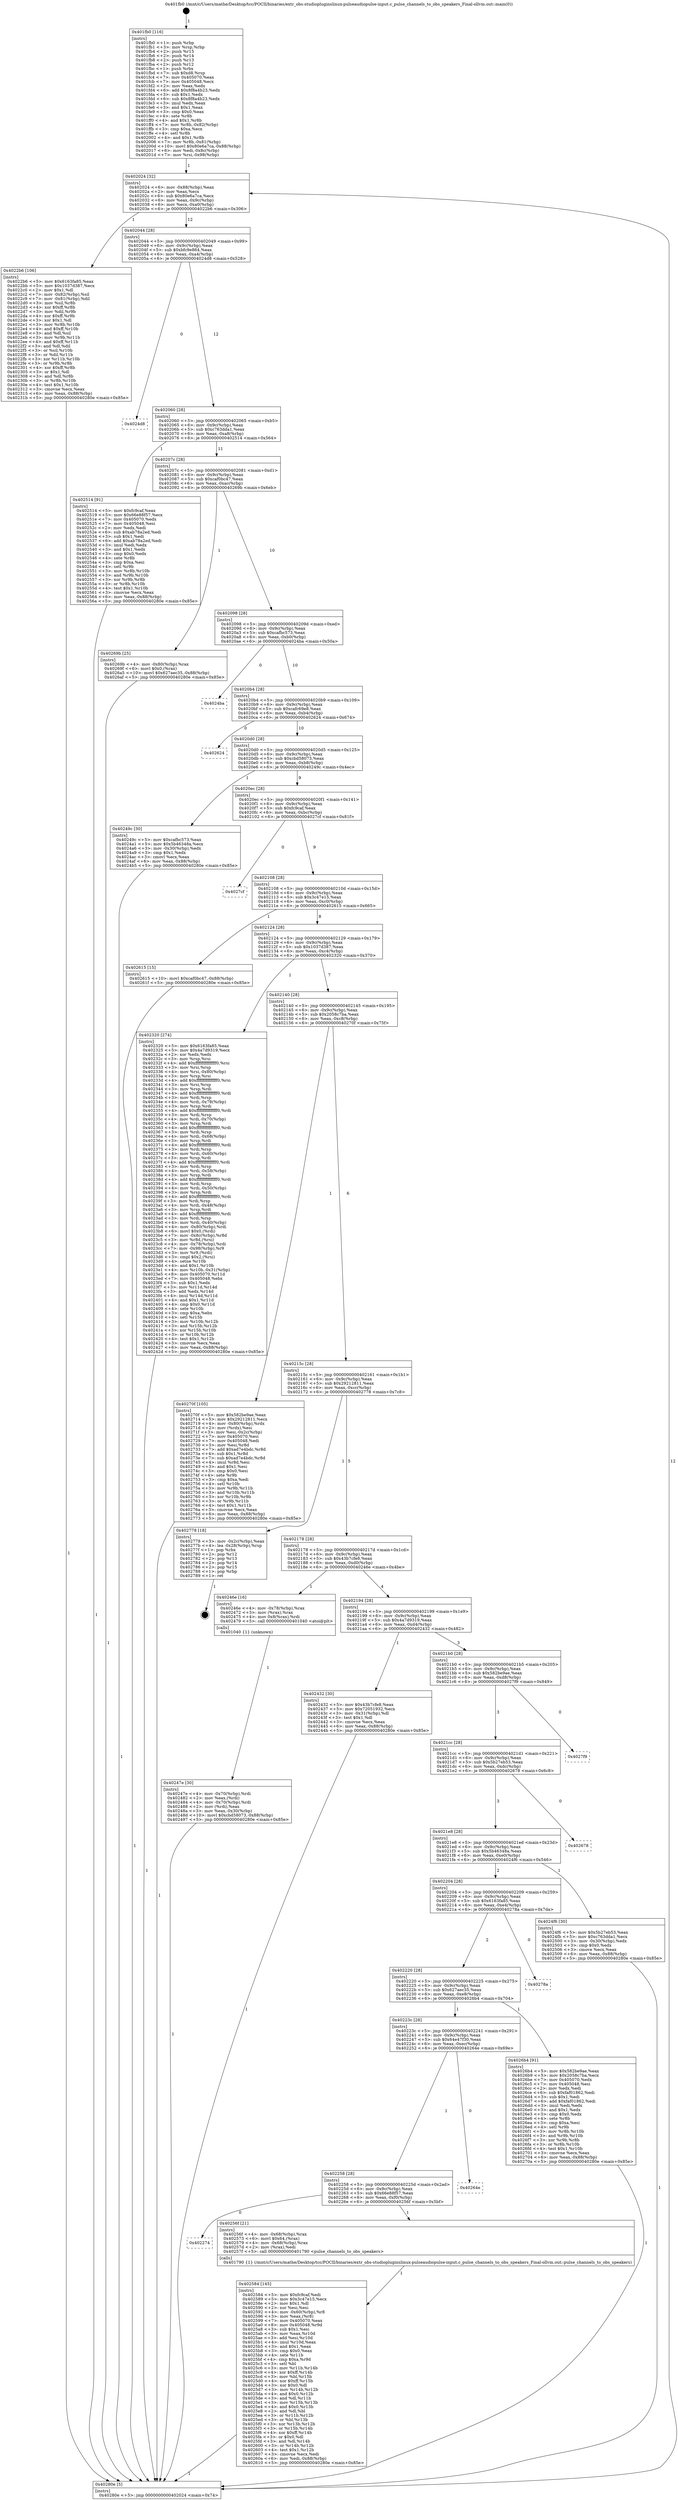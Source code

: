 digraph "0x401fb0" {
  label = "0x401fb0 (/mnt/c/Users/mathe/Desktop/tcc/POCII/binaries/extr_obs-studiopluginslinux-pulseaudiopulse-input.c_pulse_channels_to_obs_speakers_Final-ollvm.out::main(0))"
  labelloc = "t"
  node[shape=record]

  Entry [label="",width=0.3,height=0.3,shape=circle,fillcolor=black,style=filled]
  "0x402024" [label="{
     0x402024 [32]\l
     | [instrs]\l
     &nbsp;&nbsp;0x402024 \<+6\>: mov -0x88(%rbp),%eax\l
     &nbsp;&nbsp;0x40202a \<+2\>: mov %eax,%ecx\l
     &nbsp;&nbsp;0x40202c \<+6\>: sub $0x80e6a7ca,%ecx\l
     &nbsp;&nbsp;0x402032 \<+6\>: mov %eax,-0x9c(%rbp)\l
     &nbsp;&nbsp;0x402038 \<+6\>: mov %ecx,-0xa0(%rbp)\l
     &nbsp;&nbsp;0x40203e \<+6\>: je 00000000004022b6 \<main+0x306\>\l
  }"]
  "0x4022b6" [label="{
     0x4022b6 [106]\l
     | [instrs]\l
     &nbsp;&nbsp;0x4022b6 \<+5\>: mov $0x6163fa85,%eax\l
     &nbsp;&nbsp;0x4022bb \<+5\>: mov $0x1037d387,%ecx\l
     &nbsp;&nbsp;0x4022c0 \<+2\>: mov $0x1,%dl\l
     &nbsp;&nbsp;0x4022c2 \<+7\>: mov -0x82(%rbp),%sil\l
     &nbsp;&nbsp;0x4022c9 \<+7\>: mov -0x81(%rbp),%dil\l
     &nbsp;&nbsp;0x4022d0 \<+3\>: mov %sil,%r8b\l
     &nbsp;&nbsp;0x4022d3 \<+4\>: xor $0xff,%r8b\l
     &nbsp;&nbsp;0x4022d7 \<+3\>: mov %dil,%r9b\l
     &nbsp;&nbsp;0x4022da \<+4\>: xor $0xff,%r9b\l
     &nbsp;&nbsp;0x4022de \<+3\>: xor $0x1,%dl\l
     &nbsp;&nbsp;0x4022e1 \<+3\>: mov %r8b,%r10b\l
     &nbsp;&nbsp;0x4022e4 \<+4\>: and $0xff,%r10b\l
     &nbsp;&nbsp;0x4022e8 \<+3\>: and %dl,%sil\l
     &nbsp;&nbsp;0x4022eb \<+3\>: mov %r9b,%r11b\l
     &nbsp;&nbsp;0x4022ee \<+4\>: and $0xff,%r11b\l
     &nbsp;&nbsp;0x4022f2 \<+3\>: and %dl,%dil\l
     &nbsp;&nbsp;0x4022f5 \<+3\>: or %sil,%r10b\l
     &nbsp;&nbsp;0x4022f8 \<+3\>: or %dil,%r11b\l
     &nbsp;&nbsp;0x4022fb \<+3\>: xor %r11b,%r10b\l
     &nbsp;&nbsp;0x4022fe \<+3\>: or %r9b,%r8b\l
     &nbsp;&nbsp;0x402301 \<+4\>: xor $0xff,%r8b\l
     &nbsp;&nbsp;0x402305 \<+3\>: or $0x1,%dl\l
     &nbsp;&nbsp;0x402308 \<+3\>: and %dl,%r8b\l
     &nbsp;&nbsp;0x40230b \<+3\>: or %r8b,%r10b\l
     &nbsp;&nbsp;0x40230e \<+4\>: test $0x1,%r10b\l
     &nbsp;&nbsp;0x402312 \<+3\>: cmovne %ecx,%eax\l
     &nbsp;&nbsp;0x402315 \<+6\>: mov %eax,-0x88(%rbp)\l
     &nbsp;&nbsp;0x40231b \<+5\>: jmp 000000000040280e \<main+0x85e\>\l
  }"]
  "0x402044" [label="{
     0x402044 [28]\l
     | [instrs]\l
     &nbsp;&nbsp;0x402044 \<+5\>: jmp 0000000000402049 \<main+0x99\>\l
     &nbsp;&nbsp;0x402049 \<+6\>: mov -0x9c(%rbp),%eax\l
     &nbsp;&nbsp;0x40204f \<+5\>: sub $0xbfc9e864,%eax\l
     &nbsp;&nbsp;0x402054 \<+6\>: mov %eax,-0xa4(%rbp)\l
     &nbsp;&nbsp;0x40205a \<+6\>: je 00000000004024d8 \<main+0x528\>\l
  }"]
  "0x40280e" [label="{
     0x40280e [5]\l
     | [instrs]\l
     &nbsp;&nbsp;0x40280e \<+5\>: jmp 0000000000402024 \<main+0x74\>\l
  }"]
  "0x401fb0" [label="{
     0x401fb0 [116]\l
     | [instrs]\l
     &nbsp;&nbsp;0x401fb0 \<+1\>: push %rbp\l
     &nbsp;&nbsp;0x401fb1 \<+3\>: mov %rsp,%rbp\l
     &nbsp;&nbsp;0x401fb4 \<+2\>: push %r15\l
     &nbsp;&nbsp;0x401fb6 \<+2\>: push %r14\l
     &nbsp;&nbsp;0x401fb8 \<+2\>: push %r13\l
     &nbsp;&nbsp;0x401fba \<+2\>: push %r12\l
     &nbsp;&nbsp;0x401fbc \<+1\>: push %rbx\l
     &nbsp;&nbsp;0x401fbd \<+7\>: sub $0xd8,%rsp\l
     &nbsp;&nbsp;0x401fc4 \<+7\>: mov 0x405070,%eax\l
     &nbsp;&nbsp;0x401fcb \<+7\>: mov 0x405048,%ecx\l
     &nbsp;&nbsp;0x401fd2 \<+2\>: mov %eax,%edx\l
     &nbsp;&nbsp;0x401fd4 \<+6\>: add $0x8f8a4b23,%edx\l
     &nbsp;&nbsp;0x401fda \<+3\>: sub $0x1,%edx\l
     &nbsp;&nbsp;0x401fdd \<+6\>: sub $0x8f8a4b23,%edx\l
     &nbsp;&nbsp;0x401fe3 \<+3\>: imul %edx,%eax\l
     &nbsp;&nbsp;0x401fe6 \<+3\>: and $0x1,%eax\l
     &nbsp;&nbsp;0x401fe9 \<+3\>: cmp $0x0,%eax\l
     &nbsp;&nbsp;0x401fec \<+4\>: sete %r8b\l
     &nbsp;&nbsp;0x401ff0 \<+4\>: and $0x1,%r8b\l
     &nbsp;&nbsp;0x401ff4 \<+7\>: mov %r8b,-0x82(%rbp)\l
     &nbsp;&nbsp;0x401ffb \<+3\>: cmp $0xa,%ecx\l
     &nbsp;&nbsp;0x401ffe \<+4\>: setl %r8b\l
     &nbsp;&nbsp;0x402002 \<+4\>: and $0x1,%r8b\l
     &nbsp;&nbsp;0x402006 \<+7\>: mov %r8b,-0x81(%rbp)\l
     &nbsp;&nbsp;0x40200d \<+10\>: movl $0x80e6a7ca,-0x88(%rbp)\l
     &nbsp;&nbsp;0x402017 \<+6\>: mov %edi,-0x8c(%rbp)\l
     &nbsp;&nbsp;0x40201d \<+7\>: mov %rsi,-0x98(%rbp)\l
  }"]
  Exit [label="",width=0.3,height=0.3,shape=circle,fillcolor=black,style=filled,peripheries=2]
  "0x4024d8" [label="{
     0x4024d8\l
  }", style=dashed]
  "0x402060" [label="{
     0x402060 [28]\l
     | [instrs]\l
     &nbsp;&nbsp;0x402060 \<+5\>: jmp 0000000000402065 \<main+0xb5\>\l
     &nbsp;&nbsp;0x402065 \<+6\>: mov -0x9c(%rbp),%eax\l
     &nbsp;&nbsp;0x40206b \<+5\>: sub $0xc763dda1,%eax\l
     &nbsp;&nbsp;0x402070 \<+6\>: mov %eax,-0xa8(%rbp)\l
     &nbsp;&nbsp;0x402076 \<+6\>: je 0000000000402514 \<main+0x564\>\l
  }"]
  "0x402584" [label="{
     0x402584 [145]\l
     | [instrs]\l
     &nbsp;&nbsp;0x402584 \<+5\>: mov $0xfc9caf,%edi\l
     &nbsp;&nbsp;0x402589 \<+5\>: mov $0x3c47e15,%ecx\l
     &nbsp;&nbsp;0x40258e \<+2\>: mov $0x1,%dl\l
     &nbsp;&nbsp;0x402590 \<+2\>: xor %esi,%esi\l
     &nbsp;&nbsp;0x402592 \<+4\>: mov -0x60(%rbp),%r8\l
     &nbsp;&nbsp;0x402596 \<+3\>: mov %eax,(%r8)\l
     &nbsp;&nbsp;0x402599 \<+7\>: mov 0x405070,%eax\l
     &nbsp;&nbsp;0x4025a0 \<+8\>: mov 0x405048,%r9d\l
     &nbsp;&nbsp;0x4025a8 \<+3\>: sub $0x1,%esi\l
     &nbsp;&nbsp;0x4025ab \<+3\>: mov %eax,%r10d\l
     &nbsp;&nbsp;0x4025ae \<+3\>: add %esi,%r10d\l
     &nbsp;&nbsp;0x4025b1 \<+4\>: imul %r10d,%eax\l
     &nbsp;&nbsp;0x4025b5 \<+3\>: and $0x1,%eax\l
     &nbsp;&nbsp;0x4025b8 \<+3\>: cmp $0x0,%eax\l
     &nbsp;&nbsp;0x4025bb \<+4\>: sete %r11b\l
     &nbsp;&nbsp;0x4025bf \<+4\>: cmp $0xa,%r9d\l
     &nbsp;&nbsp;0x4025c3 \<+3\>: setl %bl\l
     &nbsp;&nbsp;0x4025c6 \<+3\>: mov %r11b,%r14b\l
     &nbsp;&nbsp;0x4025c9 \<+4\>: xor $0xff,%r14b\l
     &nbsp;&nbsp;0x4025cd \<+3\>: mov %bl,%r15b\l
     &nbsp;&nbsp;0x4025d0 \<+4\>: xor $0xff,%r15b\l
     &nbsp;&nbsp;0x4025d4 \<+3\>: xor $0x0,%dl\l
     &nbsp;&nbsp;0x4025d7 \<+3\>: mov %r14b,%r12b\l
     &nbsp;&nbsp;0x4025da \<+4\>: and $0x0,%r12b\l
     &nbsp;&nbsp;0x4025de \<+3\>: and %dl,%r11b\l
     &nbsp;&nbsp;0x4025e1 \<+3\>: mov %r15b,%r13b\l
     &nbsp;&nbsp;0x4025e4 \<+4\>: and $0x0,%r13b\l
     &nbsp;&nbsp;0x4025e8 \<+2\>: and %dl,%bl\l
     &nbsp;&nbsp;0x4025ea \<+3\>: or %r11b,%r12b\l
     &nbsp;&nbsp;0x4025ed \<+3\>: or %bl,%r13b\l
     &nbsp;&nbsp;0x4025f0 \<+3\>: xor %r13b,%r12b\l
     &nbsp;&nbsp;0x4025f3 \<+3\>: or %r15b,%r14b\l
     &nbsp;&nbsp;0x4025f6 \<+4\>: xor $0xff,%r14b\l
     &nbsp;&nbsp;0x4025fa \<+3\>: or $0x0,%dl\l
     &nbsp;&nbsp;0x4025fd \<+3\>: and %dl,%r14b\l
     &nbsp;&nbsp;0x402600 \<+3\>: or %r14b,%r12b\l
     &nbsp;&nbsp;0x402603 \<+4\>: test $0x1,%r12b\l
     &nbsp;&nbsp;0x402607 \<+3\>: cmovne %ecx,%edi\l
     &nbsp;&nbsp;0x40260a \<+6\>: mov %edi,-0x88(%rbp)\l
     &nbsp;&nbsp;0x402610 \<+5\>: jmp 000000000040280e \<main+0x85e\>\l
  }"]
  "0x402514" [label="{
     0x402514 [91]\l
     | [instrs]\l
     &nbsp;&nbsp;0x402514 \<+5\>: mov $0xfc9caf,%eax\l
     &nbsp;&nbsp;0x402519 \<+5\>: mov $0x66e88f57,%ecx\l
     &nbsp;&nbsp;0x40251e \<+7\>: mov 0x405070,%edx\l
     &nbsp;&nbsp;0x402525 \<+7\>: mov 0x405048,%esi\l
     &nbsp;&nbsp;0x40252c \<+2\>: mov %edx,%edi\l
     &nbsp;&nbsp;0x40252e \<+6\>: sub $0xab78a2ed,%edi\l
     &nbsp;&nbsp;0x402534 \<+3\>: sub $0x1,%edi\l
     &nbsp;&nbsp;0x402537 \<+6\>: add $0xab78a2ed,%edi\l
     &nbsp;&nbsp;0x40253d \<+3\>: imul %edi,%edx\l
     &nbsp;&nbsp;0x402540 \<+3\>: and $0x1,%edx\l
     &nbsp;&nbsp;0x402543 \<+3\>: cmp $0x0,%edx\l
     &nbsp;&nbsp;0x402546 \<+4\>: sete %r8b\l
     &nbsp;&nbsp;0x40254a \<+3\>: cmp $0xa,%esi\l
     &nbsp;&nbsp;0x40254d \<+4\>: setl %r9b\l
     &nbsp;&nbsp;0x402551 \<+3\>: mov %r8b,%r10b\l
     &nbsp;&nbsp;0x402554 \<+3\>: and %r9b,%r10b\l
     &nbsp;&nbsp;0x402557 \<+3\>: xor %r9b,%r8b\l
     &nbsp;&nbsp;0x40255a \<+3\>: or %r8b,%r10b\l
     &nbsp;&nbsp;0x40255d \<+4\>: test $0x1,%r10b\l
     &nbsp;&nbsp;0x402561 \<+3\>: cmovne %ecx,%eax\l
     &nbsp;&nbsp;0x402564 \<+6\>: mov %eax,-0x88(%rbp)\l
     &nbsp;&nbsp;0x40256a \<+5\>: jmp 000000000040280e \<main+0x85e\>\l
  }"]
  "0x40207c" [label="{
     0x40207c [28]\l
     | [instrs]\l
     &nbsp;&nbsp;0x40207c \<+5\>: jmp 0000000000402081 \<main+0xd1\>\l
     &nbsp;&nbsp;0x402081 \<+6\>: mov -0x9c(%rbp),%eax\l
     &nbsp;&nbsp;0x402087 \<+5\>: sub $0xcaf0bc47,%eax\l
     &nbsp;&nbsp;0x40208c \<+6\>: mov %eax,-0xac(%rbp)\l
     &nbsp;&nbsp;0x402092 \<+6\>: je 000000000040269b \<main+0x6eb\>\l
  }"]
  "0x402274" [label="{
     0x402274\l
  }", style=dashed]
  "0x40269b" [label="{
     0x40269b [25]\l
     | [instrs]\l
     &nbsp;&nbsp;0x40269b \<+4\>: mov -0x80(%rbp),%rax\l
     &nbsp;&nbsp;0x40269f \<+6\>: movl $0x0,(%rax)\l
     &nbsp;&nbsp;0x4026a5 \<+10\>: movl $0x627aec35,-0x88(%rbp)\l
     &nbsp;&nbsp;0x4026af \<+5\>: jmp 000000000040280e \<main+0x85e\>\l
  }"]
  "0x402098" [label="{
     0x402098 [28]\l
     | [instrs]\l
     &nbsp;&nbsp;0x402098 \<+5\>: jmp 000000000040209d \<main+0xed\>\l
     &nbsp;&nbsp;0x40209d \<+6\>: mov -0x9c(%rbp),%eax\l
     &nbsp;&nbsp;0x4020a3 \<+5\>: sub $0xcafbc573,%eax\l
     &nbsp;&nbsp;0x4020a8 \<+6\>: mov %eax,-0xb0(%rbp)\l
     &nbsp;&nbsp;0x4020ae \<+6\>: je 00000000004024ba \<main+0x50a\>\l
  }"]
  "0x40256f" [label="{
     0x40256f [21]\l
     | [instrs]\l
     &nbsp;&nbsp;0x40256f \<+4\>: mov -0x68(%rbp),%rax\l
     &nbsp;&nbsp;0x402573 \<+6\>: movl $0x64,(%rax)\l
     &nbsp;&nbsp;0x402579 \<+4\>: mov -0x68(%rbp),%rax\l
     &nbsp;&nbsp;0x40257d \<+2\>: mov (%rax),%edi\l
     &nbsp;&nbsp;0x40257f \<+5\>: call 0000000000401790 \<pulse_channels_to_obs_speakers\>\l
     | [calls]\l
     &nbsp;&nbsp;0x401790 \{1\} (/mnt/c/Users/mathe/Desktop/tcc/POCII/binaries/extr_obs-studiopluginslinux-pulseaudiopulse-input.c_pulse_channels_to_obs_speakers_Final-ollvm.out::pulse_channels_to_obs_speakers)\l
  }"]
  "0x4024ba" [label="{
     0x4024ba\l
  }", style=dashed]
  "0x4020b4" [label="{
     0x4020b4 [28]\l
     | [instrs]\l
     &nbsp;&nbsp;0x4020b4 \<+5\>: jmp 00000000004020b9 \<main+0x109\>\l
     &nbsp;&nbsp;0x4020b9 \<+6\>: mov -0x9c(%rbp),%eax\l
     &nbsp;&nbsp;0x4020bf \<+5\>: sub $0xcafc69e8,%eax\l
     &nbsp;&nbsp;0x4020c4 \<+6\>: mov %eax,-0xb4(%rbp)\l
     &nbsp;&nbsp;0x4020ca \<+6\>: je 0000000000402624 \<main+0x674\>\l
  }"]
  "0x402258" [label="{
     0x402258 [28]\l
     | [instrs]\l
     &nbsp;&nbsp;0x402258 \<+5\>: jmp 000000000040225d \<main+0x2ad\>\l
     &nbsp;&nbsp;0x40225d \<+6\>: mov -0x9c(%rbp),%eax\l
     &nbsp;&nbsp;0x402263 \<+5\>: sub $0x66e88f57,%eax\l
     &nbsp;&nbsp;0x402268 \<+6\>: mov %eax,-0xf0(%rbp)\l
     &nbsp;&nbsp;0x40226e \<+6\>: je 000000000040256f \<main+0x5bf\>\l
  }"]
  "0x402624" [label="{
     0x402624\l
  }", style=dashed]
  "0x4020d0" [label="{
     0x4020d0 [28]\l
     | [instrs]\l
     &nbsp;&nbsp;0x4020d0 \<+5\>: jmp 00000000004020d5 \<main+0x125\>\l
     &nbsp;&nbsp;0x4020d5 \<+6\>: mov -0x9c(%rbp),%eax\l
     &nbsp;&nbsp;0x4020db \<+5\>: sub $0xcbd58073,%eax\l
     &nbsp;&nbsp;0x4020e0 \<+6\>: mov %eax,-0xb8(%rbp)\l
     &nbsp;&nbsp;0x4020e6 \<+6\>: je 000000000040249c \<main+0x4ec\>\l
  }"]
  "0x40264e" [label="{
     0x40264e\l
  }", style=dashed]
  "0x40249c" [label="{
     0x40249c [30]\l
     | [instrs]\l
     &nbsp;&nbsp;0x40249c \<+5\>: mov $0xcafbc573,%eax\l
     &nbsp;&nbsp;0x4024a1 \<+5\>: mov $0x5b46348a,%ecx\l
     &nbsp;&nbsp;0x4024a6 \<+3\>: mov -0x30(%rbp),%edx\l
     &nbsp;&nbsp;0x4024a9 \<+3\>: cmp $0x1,%edx\l
     &nbsp;&nbsp;0x4024ac \<+3\>: cmovl %ecx,%eax\l
     &nbsp;&nbsp;0x4024af \<+6\>: mov %eax,-0x88(%rbp)\l
     &nbsp;&nbsp;0x4024b5 \<+5\>: jmp 000000000040280e \<main+0x85e\>\l
  }"]
  "0x4020ec" [label="{
     0x4020ec [28]\l
     | [instrs]\l
     &nbsp;&nbsp;0x4020ec \<+5\>: jmp 00000000004020f1 \<main+0x141\>\l
     &nbsp;&nbsp;0x4020f1 \<+6\>: mov -0x9c(%rbp),%eax\l
     &nbsp;&nbsp;0x4020f7 \<+5\>: sub $0xfc9caf,%eax\l
     &nbsp;&nbsp;0x4020fc \<+6\>: mov %eax,-0xbc(%rbp)\l
     &nbsp;&nbsp;0x402102 \<+6\>: je 00000000004027cf \<main+0x81f\>\l
  }"]
  "0x40223c" [label="{
     0x40223c [28]\l
     | [instrs]\l
     &nbsp;&nbsp;0x40223c \<+5\>: jmp 0000000000402241 \<main+0x291\>\l
     &nbsp;&nbsp;0x402241 \<+6\>: mov -0x9c(%rbp),%eax\l
     &nbsp;&nbsp;0x402247 \<+5\>: sub $0x64e47f30,%eax\l
     &nbsp;&nbsp;0x40224c \<+6\>: mov %eax,-0xec(%rbp)\l
     &nbsp;&nbsp;0x402252 \<+6\>: je 000000000040264e \<main+0x69e\>\l
  }"]
  "0x4027cf" [label="{
     0x4027cf\l
  }", style=dashed]
  "0x402108" [label="{
     0x402108 [28]\l
     | [instrs]\l
     &nbsp;&nbsp;0x402108 \<+5\>: jmp 000000000040210d \<main+0x15d\>\l
     &nbsp;&nbsp;0x40210d \<+6\>: mov -0x9c(%rbp),%eax\l
     &nbsp;&nbsp;0x402113 \<+5\>: sub $0x3c47e15,%eax\l
     &nbsp;&nbsp;0x402118 \<+6\>: mov %eax,-0xc0(%rbp)\l
     &nbsp;&nbsp;0x40211e \<+6\>: je 0000000000402615 \<main+0x665\>\l
  }"]
  "0x4026b4" [label="{
     0x4026b4 [91]\l
     | [instrs]\l
     &nbsp;&nbsp;0x4026b4 \<+5\>: mov $0x582be9ae,%eax\l
     &nbsp;&nbsp;0x4026b9 \<+5\>: mov $0x2058c7ba,%ecx\l
     &nbsp;&nbsp;0x4026be \<+7\>: mov 0x405070,%edx\l
     &nbsp;&nbsp;0x4026c5 \<+7\>: mov 0x405048,%esi\l
     &nbsp;&nbsp;0x4026cc \<+2\>: mov %edx,%edi\l
     &nbsp;&nbsp;0x4026ce \<+6\>: sub $0xfaf01862,%edi\l
     &nbsp;&nbsp;0x4026d4 \<+3\>: sub $0x1,%edi\l
     &nbsp;&nbsp;0x4026d7 \<+6\>: add $0xfaf01862,%edi\l
     &nbsp;&nbsp;0x4026dd \<+3\>: imul %edi,%edx\l
     &nbsp;&nbsp;0x4026e0 \<+3\>: and $0x1,%edx\l
     &nbsp;&nbsp;0x4026e3 \<+3\>: cmp $0x0,%edx\l
     &nbsp;&nbsp;0x4026e6 \<+4\>: sete %r8b\l
     &nbsp;&nbsp;0x4026ea \<+3\>: cmp $0xa,%esi\l
     &nbsp;&nbsp;0x4026ed \<+4\>: setl %r9b\l
     &nbsp;&nbsp;0x4026f1 \<+3\>: mov %r8b,%r10b\l
     &nbsp;&nbsp;0x4026f4 \<+3\>: and %r9b,%r10b\l
     &nbsp;&nbsp;0x4026f7 \<+3\>: xor %r9b,%r8b\l
     &nbsp;&nbsp;0x4026fa \<+3\>: or %r8b,%r10b\l
     &nbsp;&nbsp;0x4026fd \<+4\>: test $0x1,%r10b\l
     &nbsp;&nbsp;0x402701 \<+3\>: cmovne %ecx,%eax\l
     &nbsp;&nbsp;0x402704 \<+6\>: mov %eax,-0x88(%rbp)\l
     &nbsp;&nbsp;0x40270a \<+5\>: jmp 000000000040280e \<main+0x85e\>\l
  }"]
  "0x402615" [label="{
     0x402615 [15]\l
     | [instrs]\l
     &nbsp;&nbsp;0x402615 \<+10\>: movl $0xcaf0bc47,-0x88(%rbp)\l
     &nbsp;&nbsp;0x40261f \<+5\>: jmp 000000000040280e \<main+0x85e\>\l
  }"]
  "0x402124" [label="{
     0x402124 [28]\l
     | [instrs]\l
     &nbsp;&nbsp;0x402124 \<+5\>: jmp 0000000000402129 \<main+0x179\>\l
     &nbsp;&nbsp;0x402129 \<+6\>: mov -0x9c(%rbp),%eax\l
     &nbsp;&nbsp;0x40212f \<+5\>: sub $0x1037d387,%eax\l
     &nbsp;&nbsp;0x402134 \<+6\>: mov %eax,-0xc4(%rbp)\l
     &nbsp;&nbsp;0x40213a \<+6\>: je 0000000000402320 \<main+0x370\>\l
  }"]
  "0x402220" [label="{
     0x402220 [28]\l
     | [instrs]\l
     &nbsp;&nbsp;0x402220 \<+5\>: jmp 0000000000402225 \<main+0x275\>\l
     &nbsp;&nbsp;0x402225 \<+6\>: mov -0x9c(%rbp),%eax\l
     &nbsp;&nbsp;0x40222b \<+5\>: sub $0x627aec35,%eax\l
     &nbsp;&nbsp;0x402230 \<+6\>: mov %eax,-0xe8(%rbp)\l
     &nbsp;&nbsp;0x402236 \<+6\>: je 00000000004026b4 \<main+0x704\>\l
  }"]
  "0x402320" [label="{
     0x402320 [274]\l
     | [instrs]\l
     &nbsp;&nbsp;0x402320 \<+5\>: mov $0x6163fa85,%eax\l
     &nbsp;&nbsp;0x402325 \<+5\>: mov $0x4a7d9319,%ecx\l
     &nbsp;&nbsp;0x40232a \<+2\>: xor %edx,%edx\l
     &nbsp;&nbsp;0x40232c \<+3\>: mov %rsp,%rsi\l
     &nbsp;&nbsp;0x40232f \<+4\>: add $0xfffffffffffffff0,%rsi\l
     &nbsp;&nbsp;0x402333 \<+3\>: mov %rsi,%rsp\l
     &nbsp;&nbsp;0x402336 \<+4\>: mov %rsi,-0x80(%rbp)\l
     &nbsp;&nbsp;0x40233a \<+3\>: mov %rsp,%rsi\l
     &nbsp;&nbsp;0x40233d \<+4\>: add $0xfffffffffffffff0,%rsi\l
     &nbsp;&nbsp;0x402341 \<+3\>: mov %rsi,%rsp\l
     &nbsp;&nbsp;0x402344 \<+3\>: mov %rsp,%rdi\l
     &nbsp;&nbsp;0x402347 \<+4\>: add $0xfffffffffffffff0,%rdi\l
     &nbsp;&nbsp;0x40234b \<+3\>: mov %rdi,%rsp\l
     &nbsp;&nbsp;0x40234e \<+4\>: mov %rdi,-0x78(%rbp)\l
     &nbsp;&nbsp;0x402352 \<+3\>: mov %rsp,%rdi\l
     &nbsp;&nbsp;0x402355 \<+4\>: add $0xfffffffffffffff0,%rdi\l
     &nbsp;&nbsp;0x402359 \<+3\>: mov %rdi,%rsp\l
     &nbsp;&nbsp;0x40235c \<+4\>: mov %rdi,-0x70(%rbp)\l
     &nbsp;&nbsp;0x402360 \<+3\>: mov %rsp,%rdi\l
     &nbsp;&nbsp;0x402363 \<+4\>: add $0xfffffffffffffff0,%rdi\l
     &nbsp;&nbsp;0x402367 \<+3\>: mov %rdi,%rsp\l
     &nbsp;&nbsp;0x40236a \<+4\>: mov %rdi,-0x68(%rbp)\l
     &nbsp;&nbsp;0x40236e \<+3\>: mov %rsp,%rdi\l
     &nbsp;&nbsp;0x402371 \<+4\>: add $0xfffffffffffffff0,%rdi\l
     &nbsp;&nbsp;0x402375 \<+3\>: mov %rdi,%rsp\l
     &nbsp;&nbsp;0x402378 \<+4\>: mov %rdi,-0x60(%rbp)\l
     &nbsp;&nbsp;0x40237c \<+3\>: mov %rsp,%rdi\l
     &nbsp;&nbsp;0x40237f \<+4\>: add $0xfffffffffffffff0,%rdi\l
     &nbsp;&nbsp;0x402383 \<+3\>: mov %rdi,%rsp\l
     &nbsp;&nbsp;0x402386 \<+4\>: mov %rdi,-0x58(%rbp)\l
     &nbsp;&nbsp;0x40238a \<+3\>: mov %rsp,%rdi\l
     &nbsp;&nbsp;0x40238d \<+4\>: add $0xfffffffffffffff0,%rdi\l
     &nbsp;&nbsp;0x402391 \<+3\>: mov %rdi,%rsp\l
     &nbsp;&nbsp;0x402394 \<+4\>: mov %rdi,-0x50(%rbp)\l
     &nbsp;&nbsp;0x402398 \<+3\>: mov %rsp,%rdi\l
     &nbsp;&nbsp;0x40239b \<+4\>: add $0xfffffffffffffff0,%rdi\l
     &nbsp;&nbsp;0x40239f \<+3\>: mov %rdi,%rsp\l
     &nbsp;&nbsp;0x4023a2 \<+4\>: mov %rdi,-0x48(%rbp)\l
     &nbsp;&nbsp;0x4023a6 \<+3\>: mov %rsp,%rdi\l
     &nbsp;&nbsp;0x4023a9 \<+4\>: add $0xfffffffffffffff0,%rdi\l
     &nbsp;&nbsp;0x4023ad \<+3\>: mov %rdi,%rsp\l
     &nbsp;&nbsp;0x4023b0 \<+4\>: mov %rdi,-0x40(%rbp)\l
     &nbsp;&nbsp;0x4023b4 \<+4\>: mov -0x80(%rbp),%rdi\l
     &nbsp;&nbsp;0x4023b8 \<+6\>: movl $0x0,(%rdi)\l
     &nbsp;&nbsp;0x4023be \<+7\>: mov -0x8c(%rbp),%r8d\l
     &nbsp;&nbsp;0x4023c5 \<+3\>: mov %r8d,(%rsi)\l
     &nbsp;&nbsp;0x4023c8 \<+4\>: mov -0x78(%rbp),%rdi\l
     &nbsp;&nbsp;0x4023cc \<+7\>: mov -0x98(%rbp),%r9\l
     &nbsp;&nbsp;0x4023d3 \<+3\>: mov %r9,(%rdi)\l
     &nbsp;&nbsp;0x4023d6 \<+3\>: cmpl $0x2,(%rsi)\l
     &nbsp;&nbsp;0x4023d9 \<+4\>: setne %r10b\l
     &nbsp;&nbsp;0x4023dd \<+4\>: and $0x1,%r10b\l
     &nbsp;&nbsp;0x4023e1 \<+4\>: mov %r10b,-0x31(%rbp)\l
     &nbsp;&nbsp;0x4023e5 \<+8\>: mov 0x405070,%r11d\l
     &nbsp;&nbsp;0x4023ed \<+7\>: mov 0x405048,%ebx\l
     &nbsp;&nbsp;0x4023f4 \<+3\>: sub $0x1,%edx\l
     &nbsp;&nbsp;0x4023f7 \<+3\>: mov %r11d,%r14d\l
     &nbsp;&nbsp;0x4023fa \<+3\>: add %edx,%r14d\l
     &nbsp;&nbsp;0x4023fd \<+4\>: imul %r14d,%r11d\l
     &nbsp;&nbsp;0x402401 \<+4\>: and $0x1,%r11d\l
     &nbsp;&nbsp;0x402405 \<+4\>: cmp $0x0,%r11d\l
     &nbsp;&nbsp;0x402409 \<+4\>: sete %r10b\l
     &nbsp;&nbsp;0x40240d \<+3\>: cmp $0xa,%ebx\l
     &nbsp;&nbsp;0x402410 \<+4\>: setl %r15b\l
     &nbsp;&nbsp;0x402414 \<+3\>: mov %r10b,%r12b\l
     &nbsp;&nbsp;0x402417 \<+3\>: and %r15b,%r12b\l
     &nbsp;&nbsp;0x40241a \<+3\>: xor %r15b,%r10b\l
     &nbsp;&nbsp;0x40241d \<+3\>: or %r10b,%r12b\l
     &nbsp;&nbsp;0x402420 \<+4\>: test $0x1,%r12b\l
     &nbsp;&nbsp;0x402424 \<+3\>: cmovne %ecx,%eax\l
     &nbsp;&nbsp;0x402427 \<+6\>: mov %eax,-0x88(%rbp)\l
     &nbsp;&nbsp;0x40242d \<+5\>: jmp 000000000040280e \<main+0x85e\>\l
  }"]
  "0x402140" [label="{
     0x402140 [28]\l
     | [instrs]\l
     &nbsp;&nbsp;0x402140 \<+5\>: jmp 0000000000402145 \<main+0x195\>\l
     &nbsp;&nbsp;0x402145 \<+6\>: mov -0x9c(%rbp),%eax\l
     &nbsp;&nbsp;0x40214b \<+5\>: sub $0x2058c7ba,%eax\l
     &nbsp;&nbsp;0x402150 \<+6\>: mov %eax,-0xc8(%rbp)\l
     &nbsp;&nbsp;0x402156 \<+6\>: je 000000000040270f \<main+0x75f\>\l
  }"]
  "0x40278a" [label="{
     0x40278a\l
  }", style=dashed]
  "0x402204" [label="{
     0x402204 [28]\l
     | [instrs]\l
     &nbsp;&nbsp;0x402204 \<+5\>: jmp 0000000000402209 \<main+0x259\>\l
     &nbsp;&nbsp;0x402209 \<+6\>: mov -0x9c(%rbp),%eax\l
     &nbsp;&nbsp;0x40220f \<+5\>: sub $0x6163fa85,%eax\l
     &nbsp;&nbsp;0x402214 \<+6\>: mov %eax,-0xe4(%rbp)\l
     &nbsp;&nbsp;0x40221a \<+6\>: je 000000000040278a \<main+0x7da\>\l
  }"]
  "0x40270f" [label="{
     0x40270f [105]\l
     | [instrs]\l
     &nbsp;&nbsp;0x40270f \<+5\>: mov $0x582be9ae,%eax\l
     &nbsp;&nbsp;0x402714 \<+5\>: mov $0x29212811,%ecx\l
     &nbsp;&nbsp;0x402719 \<+4\>: mov -0x80(%rbp),%rdx\l
     &nbsp;&nbsp;0x40271d \<+2\>: mov (%rdx),%esi\l
     &nbsp;&nbsp;0x40271f \<+3\>: mov %esi,-0x2c(%rbp)\l
     &nbsp;&nbsp;0x402722 \<+7\>: mov 0x405070,%esi\l
     &nbsp;&nbsp;0x402729 \<+7\>: mov 0x405048,%edi\l
     &nbsp;&nbsp;0x402730 \<+3\>: mov %esi,%r8d\l
     &nbsp;&nbsp;0x402733 \<+7\>: add $0xad7e4bdc,%r8d\l
     &nbsp;&nbsp;0x40273a \<+4\>: sub $0x1,%r8d\l
     &nbsp;&nbsp;0x40273e \<+7\>: sub $0xad7e4bdc,%r8d\l
     &nbsp;&nbsp;0x402745 \<+4\>: imul %r8d,%esi\l
     &nbsp;&nbsp;0x402749 \<+3\>: and $0x1,%esi\l
     &nbsp;&nbsp;0x40274c \<+3\>: cmp $0x0,%esi\l
     &nbsp;&nbsp;0x40274f \<+4\>: sete %r9b\l
     &nbsp;&nbsp;0x402753 \<+3\>: cmp $0xa,%edi\l
     &nbsp;&nbsp;0x402756 \<+4\>: setl %r10b\l
     &nbsp;&nbsp;0x40275a \<+3\>: mov %r9b,%r11b\l
     &nbsp;&nbsp;0x40275d \<+3\>: and %r10b,%r11b\l
     &nbsp;&nbsp;0x402760 \<+3\>: xor %r10b,%r9b\l
     &nbsp;&nbsp;0x402763 \<+3\>: or %r9b,%r11b\l
     &nbsp;&nbsp;0x402766 \<+4\>: test $0x1,%r11b\l
     &nbsp;&nbsp;0x40276a \<+3\>: cmovne %ecx,%eax\l
     &nbsp;&nbsp;0x40276d \<+6\>: mov %eax,-0x88(%rbp)\l
     &nbsp;&nbsp;0x402773 \<+5\>: jmp 000000000040280e \<main+0x85e\>\l
  }"]
  "0x40215c" [label="{
     0x40215c [28]\l
     | [instrs]\l
     &nbsp;&nbsp;0x40215c \<+5\>: jmp 0000000000402161 \<main+0x1b1\>\l
     &nbsp;&nbsp;0x402161 \<+6\>: mov -0x9c(%rbp),%eax\l
     &nbsp;&nbsp;0x402167 \<+5\>: sub $0x29212811,%eax\l
     &nbsp;&nbsp;0x40216c \<+6\>: mov %eax,-0xcc(%rbp)\l
     &nbsp;&nbsp;0x402172 \<+6\>: je 0000000000402778 \<main+0x7c8\>\l
  }"]
  "0x4024f6" [label="{
     0x4024f6 [30]\l
     | [instrs]\l
     &nbsp;&nbsp;0x4024f6 \<+5\>: mov $0x5b27eb53,%eax\l
     &nbsp;&nbsp;0x4024fb \<+5\>: mov $0xc763dda1,%ecx\l
     &nbsp;&nbsp;0x402500 \<+3\>: mov -0x30(%rbp),%edx\l
     &nbsp;&nbsp;0x402503 \<+3\>: cmp $0x0,%edx\l
     &nbsp;&nbsp;0x402506 \<+3\>: cmove %ecx,%eax\l
     &nbsp;&nbsp;0x402509 \<+6\>: mov %eax,-0x88(%rbp)\l
     &nbsp;&nbsp;0x40250f \<+5\>: jmp 000000000040280e \<main+0x85e\>\l
  }"]
  "0x402778" [label="{
     0x402778 [18]\l
     | [instrs]\l
     &nbsp;&nbsp;0x402778 \<+3\>: mov -0x2c(%rbp),%eax\l
     &nbsp;&nbsp;0x40277b \<+4\>: lea -0x28(%rbp),%rsp\l
     &nbsp;&nbsp;0x40277f \<+1\>: pop %rbx\l
     &nbsp;&nbsp;0x402780 \<+2\>: pop %r12\l
     &nbsp;&nbsp;0x402782 \<+2\>: pop %r13\l
     &nbsp;&nbsp;0x402784 \<+2\>: pop %r14\l
     &nbsp;&nbsp;0x402786 \<+2\>: pop %r15\l
     &nbsp;&nbsp;0x402788 \<+1\>: pop %rbp\l
     &nbsp;&nbsp;0x402789 \<+1\>: ret\l
  }"]
  "0x402178" [label="{
     0x402178 [28]\l
     | [instrs]\l
     &nbsp;&nbsp;0x402178 \<+5\>: jmp 000000000040217d \<main+0x1cd\>\l
     &nbsp;&nbsp;0x40217d \<+6\>: mov -0x9c(%rbp),%eax\l
     &nbsp;&nbsp;0x402183 \<+5\>: sub $0x43b7cfe8,%eax\l
     &nbsp;&nbsp;0x402188 \<+6\>: mov %eax,-0xd0(%rbp)\l
     &nbsp;&nbsp;0x40218e \<+6\>: je 000000000040246e \<main+0x4be\>\l
  }"]
  "0x4021e8" [label="{
     0x4021e8 [28]\l
     | [instrs]\l
     &nbsp;&nbsp;0x4021e8 \<+5\>: jmp 00000000004021ed \<main+0x23d\>\l
     &nbsp;&nbsp;0x4021ed \<+6\>: mov -0x9c(%rbp),%eax\l
     &nbsp;&nbsp;0x4021f3 \<+5\>: sub $0x5b46348a,%eax\l
     &nbsp;&nbsp;0x4021f8 \<+6\>: mov %eax,-0xe0(%rbp)\l
     &nbsp;&nbsp;0x4021fe \<+6\>: je 00000000004024f6 \<main+0x546\>\l
  }"]
  "0x40246e" [label="{
     0x40246e [16]\l
     | [instrs]\l
     &nbsp;&nbsp;0x40246e \<+4\>: mov -0x78(%rbp),%rax\l
     &nbsp;&nbsp;0x402472 \<+3\>: mov (%rax),%rax\l
     &nbsp;&nbsp;0x402475 \<+4\>: mov 0x8(%rax),%rdi\l
     &nbsp;&nbsp;0x402479 \<+5\>: call 0000000000401040 \<atoi@plt\>\l
     | [calls]\l
     &nbsp;&nbsp;0x401040 \{1\} (unknown)\l
  }"]
  "0x402194" [label="{
     0x402194 [28]\l
     | [instrs]\l
     &nbsp;&nbsp;0x402194 \<+5\>: jmp 0000000000402199 \<main+0x1e9\>\l
     &nbsp;&nbsp;0x402199 \<+6\>: mov -0x9c(%rbp),%eax\l
     &nbsp;&nbsp;0x40219f \<+5\>: sub $0x4a7d9319,%eax\l
     &nbsp;&nbsp;0x4021a4 \<+6\>: mov %eax,-0xd4(%rbp)\l
     &nbsp;&nbsp;0x4021aa \<+6\>: je 0000000000402432 \<main+0x482\>\l
  }"]
  "0x402678" [label="{
     0x402678\l
  }", style=dashed]
  "0x402432" [label="{
     0x402432 [30]\l
     | [instrs]\l
     &nbsp;&nbsp;0x402432 \<+5\>: mov $0x43b7cfe8,%eax\l
     &nbsp;&nbsp;0x402437 \<+5\>: mov $0x72051932,%ecx\l
     &nbsp;&nbsp;0x40243c \<+3\>: mov -0x31(%rbp),%dl\l
     &nbsp;&nbsp;0x40243f \<+3\>: test $0x1,%dl\l
     &nbsp;&nbsp;0x402442 \<+3\>: cmovne %ecx,%eax\l
     &nbsp;&nbsp;0x402445 \<+6\>: mov %eax,-0x88(%rbp)\l
     &nbsp;&nbsp;0x40244b \<+5\>: jmp 000000000040280e \<main+0x85e\>\l
  }"]
  "0x4021b0" [label="{
     0x4021b0 [28]\l
     | [instrs]\l
     &nbsp;&nbsp;0x4021b0 \<+5\>: jmp 00000000004021b5 \<main+0x205\>\l
     &nbsp;&nbsp;0x4021b5 \<+6\>: mov -0x9c(%rbp),%eax\l
     &nbsp;&nbsp;0x4021bb \<+5\>: sub $0x582be9ae,%eax\l
     &nbsp;&nbsp;0x4021c0 \<+6\>: mov %eax,-0xd8(%rbp)\l
     &nbsp;&nbsp;0x4021c6 \<+6\>: je 00000000004027f9 \<main+0x849\>\l
  }"]
  "0x40247e" [label="{
     0x40247e [30]\l
     | [instrs]\l
     &nbsp;&nbsp;0x40247e \<+4\>: mov -0x70(%rbp),%rdi\l
     &nbsp;&nbsp;0x402482 \<+2\>: mov %eax,(%rdi)\l
     &nbsp;&nbsp;0x402484 \<+4\>: mov -0x70(%rbp),%rdi\l
     &nbsp;&nbsp;0x402488 \<+2\>: mov (%rdi),%eax\l
     &nbsp;&nbsp;0x40248a \<+3\>: mov %eax,-0x30(%rbp)\l
     &nbsp;&nbsp;0x40248d \<+10\>: movl $0xcbd58073,-0x88(%rbp)\l
     &nbsp;&nbsp;0x402497 \<+5\>: jmp 000000000040280e \<main+0x85e\>\l
  }"]
  "0x4021cc" [label="{
     0x4021cc [28]\l
     | [instrs]\l
     &nbsp;&nbsp;0x4021cc \<+5\>: jmp 00000000004021d1 \<main+0x221\>\l
     &nbsp;&nbsp;0x4021d1 \<+6\>: mov -0x9c(%rbp),%eax\l
     &nbsp;&nbsp;0x4021d7 \<+5\>: sub $0x5b27eb53,%eax\l
     &nbsp;&nbsp;0x4021dc \<+6\>: mov %eax,-0xdc(%rbp)\l
     &nbsp;&nbsp;0x4021e2 \<+6\>: je 0000000000402678 \<main+0x6c8\>\l
  }"]
  "0x4027f9" [label="{
     0x4027f9\l
  }", style=dashed]
  Entry -> "0x401fb0" [label=" 1"]
  "0x402024" -> "0x4022b6" [label=" 1"]
  "0x402024" -> "0x402044" [label=" 12"]
  "0x4022b6" -> "0x40280e" [label=" 1"]
  "0x401fb0" -> "0x402024" [label=" 1"]
  "0x40280e" -> "0x402024" [label=" 12"]
  "0x402778" -> Exit [label=" 1"]
  "0x402044" -> "0x4024d8" [label=" 0"]
  "0x402044" -> "0x402060" [label=" 12"]
  "0x40270f" -> "0x40280e" [label=" 1"]
  "0x402060" -> "0x402514" [label=" 1"]
  "0x402060" -> "0x40207c" [label=" 11"]
  "0x4026b4" -> "0x40280e" [label=" 1"]
  "0x40207c" -> "0x40269b" [label=" 1"]
  "0x40207c" -> "0x402098" [label=" 10"]
  "0x40269b" -> "0x40280e" [label=" 1"]
  "0x402098" -> "0x4024ba" [label=" 0"]
  "0x402098" -> "0x4020b4" [label=" 10"]
  "0x402615" -> "0x40280e" [label=" 1"]
  "0x4020b4" -> "0x402624" [label=" 0"]
  "0x4020b4" -> "0x4020d0" [label=" 10"]
  "0x40256f" -> "0x402584" [label=" 1"]
  "0x4020d0" -> "0x40249c" [label=" 1"]
  "0x4020d0" -> "0x4020ec" [label=" 9"]
  "0x402258" -> "0x402274" [label=" 0"]
  "0x4020ec" -> "0x4027cf" [label=" 0"]
  "0x4020ec" -> "0x402108" [label=" 9"]
  "0x402584" -> "0x40280e" [label=" 1"]
  "0x402108" -> "0x402615" [label=" 1"]
  "0x402108" -> "0x402124" [label=" 8"]
  "0x40223c" -> "0x402258" [label=" 1"]
  "0x402124" -> "0x402320" [label=" 1"]
  "0x402124" -> "0x402140" [label=" 7"]
  "0x402258" -> "0x40256f" [label=" 1"]
  "0x402320" -> "0x40280e" [label=" 1"]
  "0x402220" -> "0x40223c" [label=" 1"]
  "0x402140" -> "0x40270f" [label=" 1"]
  "0x402140" -> "0x40215c" [label=" 6"]
  "0x40223c" -> "0x40264e" [label=" 0"]
  "0x40215c" -> "0x402778" [label=" 1"]
  "0x40215c" -> "0x402178" [label=" 5"]
  "0x402204" -> "0x402220" [label=" 2"]
  "0x402178" -> "0x40246e" [label=" 1"]
  "0x402178" -> "0x402194" [label=" 4"]
  "0x402220" -> "0x4026b4" [label=" 1"]
  "0x402194" -> "0x402432" [label=" 1"]
  "0x402194" -> "0x4021b0" [label=" 3"]
  "0x402432" -> "0x40280e" [label=" 1"]
  "0x40246e" -> "0x40247e" [label=" 1"]
  "0x40247e" -> "0x40280e" [label=" 1"]
  "0x40249c" -> "0x40280e" [label=" 1"]
  "0x402514" -> "0x40280e" [label=" 1"]
  "0x4021b0" -> "0x4027f9" [label=" 0"]
  "0x4021b0" -> "0x4021cc" [label=" 3"]
  "0x4024f6" -> "0x40280e" [label=" 1"]
  "0x4021cc" -> "0x402678" [label=" 0"]
  "0x4021cc" -> "0x4021e8" [label=" 3"]
  "0x402204" -> "0x40278a" [label=" 0"]
  "0x4021e8" -> "0x4024f6" [label=" 1"]
  "0x4021e8" -> "0x402204" [label=" 2"]
}
